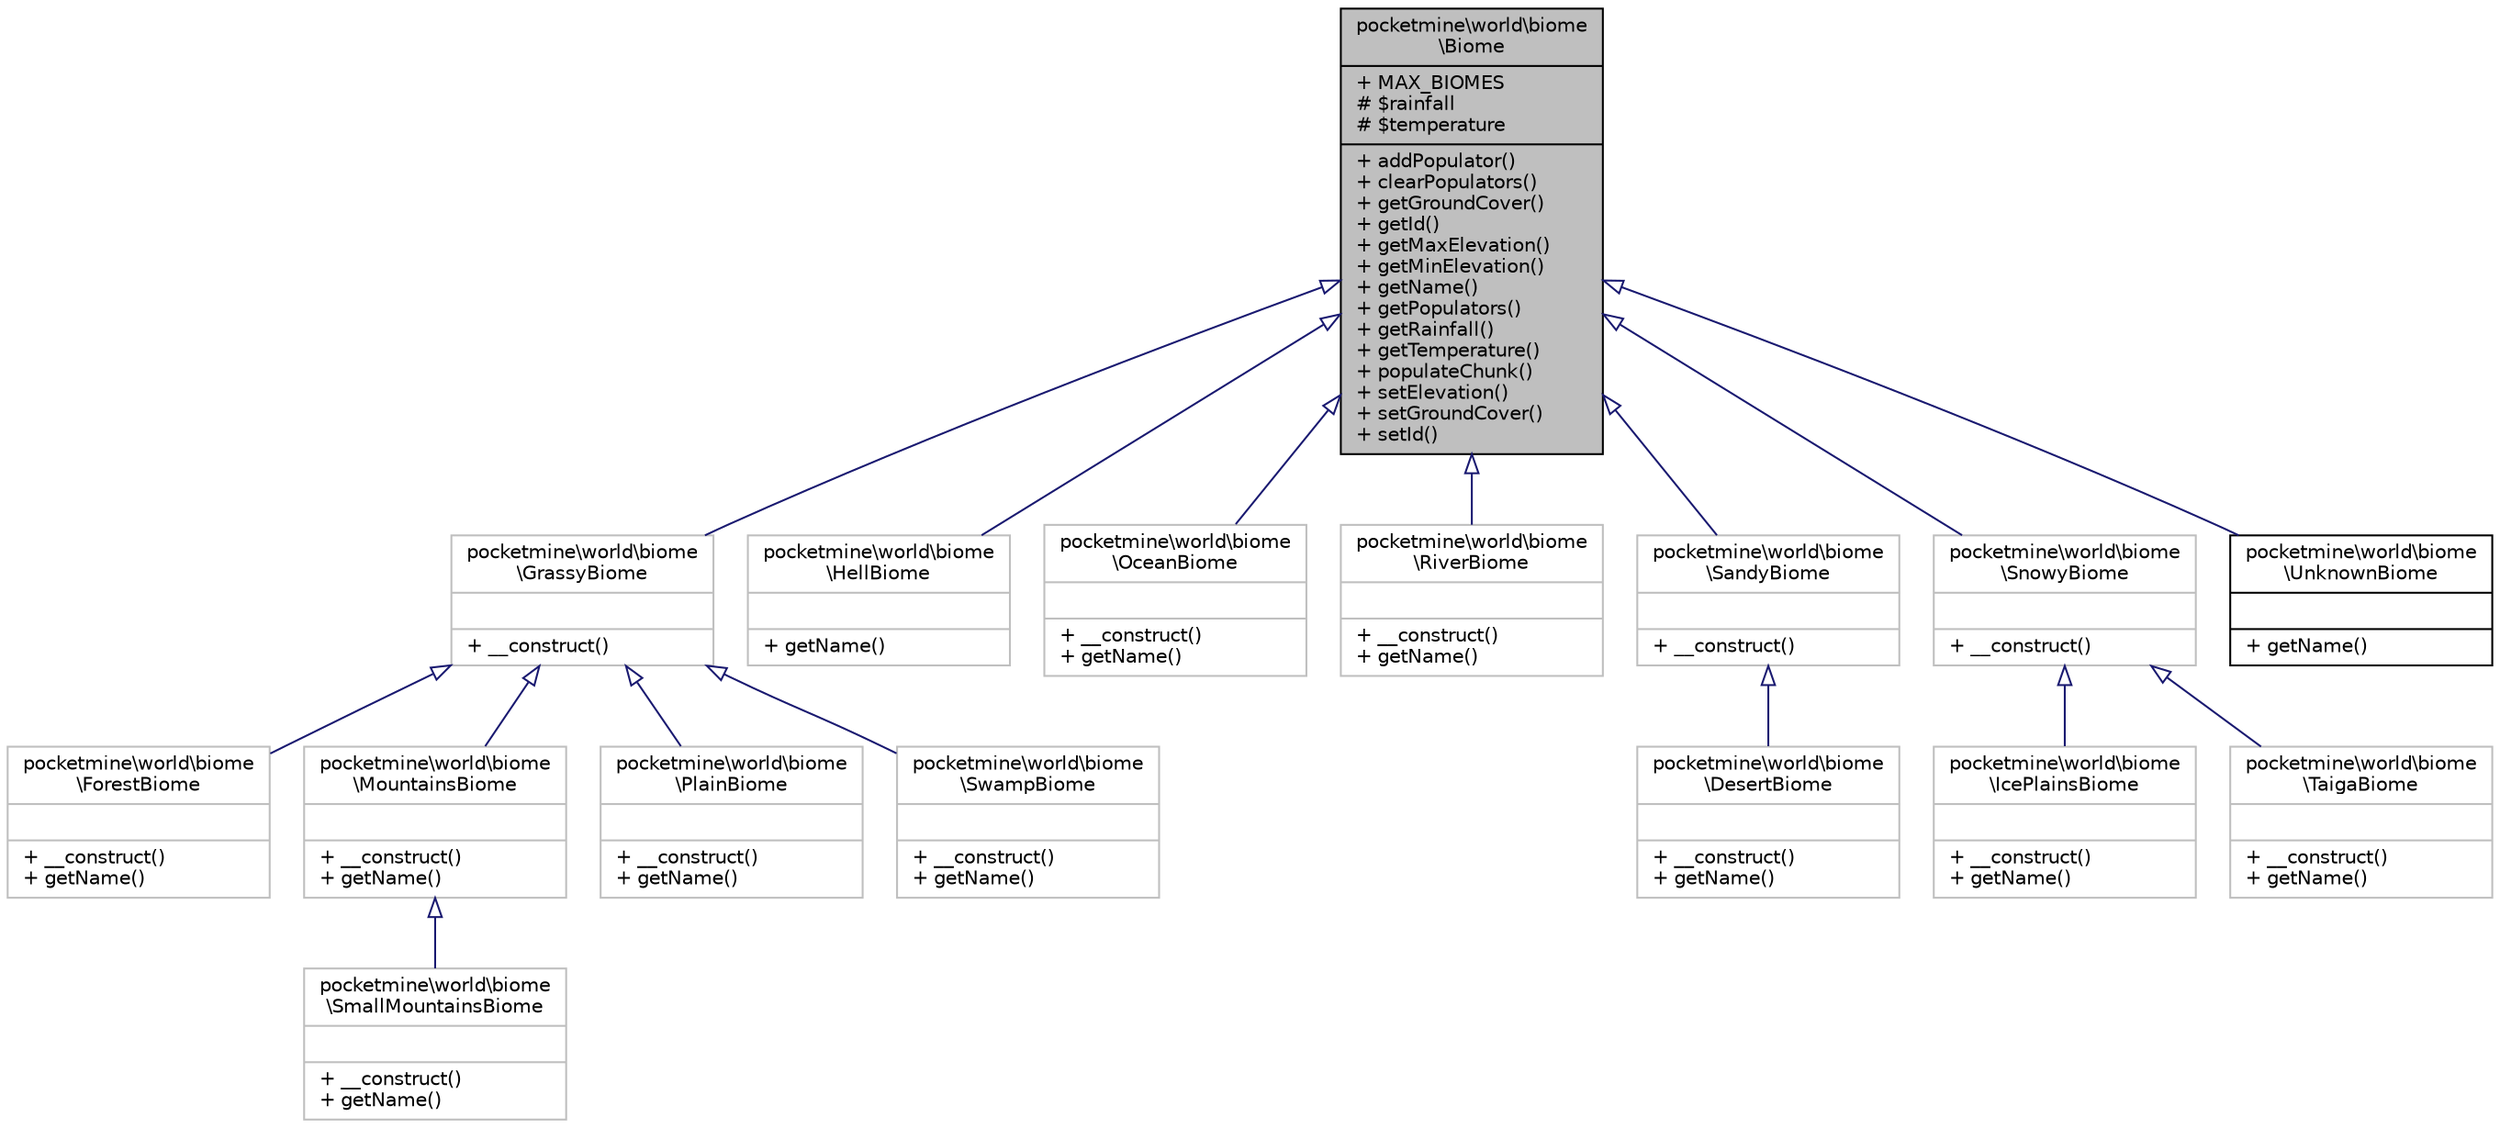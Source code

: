 digraph "pocketmine\world\biome\Biome"
{
 // INTERACTIVE_SVG=YES
 // LATEX_PDF_SIZE
  edge [fontname="Helvetica",fontsize="10",labelfontname="Helvetica",labelfontsize="10"];
  node [fontname="Helvetica",fontsize="10",shape=record];
  Node1 [label="{pocketmine\\world\\biome\l\\Biome\n|+ MAX_BIOMES\l# $rainfall\l# $temperature\l|+ addPopulator()\l+ clearPopulators()\l+ getGroundCover()\l+ getId()\l+ getMaxElevation()\l+ getMinElevation()\l+ getName()\l+ getPopulators()\l+ getRainfall()\l+ getTemperature()\l+ populateChunk()\l+ setElevation()\l+ setGroundCover()\l+ setId()\l}",height=0.2,width=0.4,color="black", fillcolor="grey75", style="filled", fontcolor="black",tooltip=" "];
  Node1 -> Node2 [dir="back",color="midnightblue",fontsize="10",style="solid",arrowtail="onormal",fontname="Helvetica"];
  Node2 [label="{pocketmine\\world\\biome\l\\GrassyBiome\n||+ __construct()\l}",height=0.2,width=0.4,color="grey75", fillcolor="white", style="filled",URL="$d8/db5/classpocketmine_1_1world_1_1biome_1_1_grassy_biome.html",tooltip=" "];
  Node2 -> Node3 [dir="back",color="midnightblue",fontsize="10",style="solid",arrowtail="onormal",fontname="Helvetica"];
  Node3 [label="{pocketmine\\world\\biome\l\\ForestBiome\n||+ __construct()\l+ getName()\l}",height=0.2,width=0.4,color="grey75", fillcolor="white", style="filled",URL="$de/df1/classpocketmine_1_1world_1_1biome_1_1_forest_biome.html",tooltip=" "];
  Node2 -> Node4 [dir="back",color="midnightblue",fontsize="10",style="solid",arrowtail="onormal",fontname="Helvetica"];
  Node4 [label="{pocketmine\\world\\biome\l\\MountainsBiome\n||+ __construct()\l+ getName()\l}",height=0.2,width=0.4,color="grey75", fillcolor="white", style="filled",URL="$d8/da8/classpocketmine_1_1world_1_1biome_1_1_mountains_biome.html",tooltip=" "];
  Node4 -> Node5 [dir="back",color="midnightblue",fontsize="10",style="solid",arrowtail="onormal",fontname="Helvetica"];
  Node5 [label="{pocketmine\\world\\biome\l\\SmallMountainsBiome\n||+ __construct()\l+ getName()\l}",height=0.2,width=0.4,color="grey75", fillcolor="white", style="filled",URL="$d9/dae/classpocketmine_1_1world_1_1biome_1_1_small_mountains_biome.html",tooltip=" "];
  Node2 -> Node6 [dir="back",color="midnightblue",fontsize="10",style="solid",arrowtail="onormal",fontname="Helvetica"];
  Node6 [label="{pocketmine\\world\\biome\l\\PlainBiome\n||+ __construct()\l+ getName()\l}",height=0.2,width=0.4,color="grey75", fillcolor="white", style="filled",URL="$d7/d60/classpocketmine_1_1world_1_1biome_1_1_plain_biome.html",tooltip=" "];
  Node2 -> Node7 [dir="back",color="midnightblue",fontsize="10",style="solid",arrowtail="onormal",fontname="Helvetica"];
  Node7 [label="{pocketmine\\world\\biome\l\\SwampBiome\n||+ __construct()\l+ getName()\l}",height=0.2,width=0.4,color="grey75", fillcolor="white", style="filled",URL="$d1/dd8/classpocketmine_1_1world_1_1biome_1_1_swamp_biome.html",tooltip=" "];
  Node1 -> Node8 [dir="back",color="midnightblue",fontsize="10",style="solid",arrowtail="onormal",fontname="Helvetica"];
  Node8 [label="{pocketmine\\world\\biome\l\\HellBiome\n||+ getName()\l}",height=0.2,width=0.4,color="grey75", fillcolor="white", style="filled",URL="$da/d10/classpocketmine_1_1world_1_1biome_1_1_hell_biome.html",tooltip=" "];
  Node1 -> Node9 [dir="back",color="midnightblue",fontsize="10",style="solid",arrowtail="onormal",fontname="Helvetica"];
  Node9 [label="{pocketmine\\world\\biome\l\\OceanBiome\n||+ __construct()\l+ getName()\l}",height=0.2,width=0.4,color="grey75", fillcolor="white", style="filled",URL="$dd/df1/classpocketmine_1_1world_1_1biome_1_1_ocean_biome.html",tooltip=" "];
  Node1 -> Node10 [dir="back",color="midnightblue",fontsize="10",style="solid",arrowtail="onormal",fontname="Helvetica"];
  Node10 [label="{pocketmine\\world\\biome\l\\RiverBiome\n||+ __construct()\l+ getName()\l}",height=0.2,width=0.4,color="grey75", fillcolor="white", style="filled",URL="$d5/d52/classpocketmine_1_1world_1_1biome_1_1_river_biome.html",tooltip=" "];
  Node1 -> Node11 [dir="back",color="midnightblue",fontsize="10",style="solid",arrowtail="onormal",fontname="Helvetica"];
  Node11 [label="{pocketmine\\world\\biome\l\\SandyBiome\n||+ __construct()\l}",height=0.2,width=0.4,color="grey75", fillcolor="white", style="filled",URL="$d4/dce/classpocketmine_1_1world_1_1biome_1_1_sandy_biome.html",tooltip=" "];
  Node11 -> Node12 [dir="back",color="midnightblue",fontsize="10",style="solid",arrowtail="onormal",fontname="Helvetica"];
  Node12 [label="{pocketmine\\world\\biome\l\\DesertBiome\n||+ __construct()\l+ getName()\l}",height=0.2,width=0.4,color="grey75", fillcolor="white", style="filled",URL="$d3/d39/classpocketmine_1_1world_1_1biome_1_1_desert_biome.html",tooltip=" "];
  Node1 -> Node13 [dir="back",color="midnightblue",fontsize="10",style="solid",arrowtail="onormal",fontname="Helvetica"];
  Node13 [label="{pocketmine\\world\\biome\l\\SnowyBiome\n||+ __construct()\l}",height=0.2,width=0.4,color="grey75", fillcolor="white", style="filled",URL="$dd/d55/classpocketmine_1_1world_1_1biome_1_1_snowy_biome.html",tooltip=" "];
  Node13 -> Node14 [dir="back",color="midnightblue",fontsize="10",style="solid",arrowtail="onormal",fontname="Helvetica"];
  Node14 [label="{pocketmine\\world\\biome\l\\IcePlainsBiome\n||+ __construct()\l+ getName()\l}",height=0.2,width=0.4,color="grey75", fillcolor="white", style="filled",URL="$d9/d42/classpocketmine_1_1world_1_1biome_1_1_ice_plains_biome.html",tooltip=" "];
  Node13 -> Node15 [dir="back",color="midnightblue",fontsize="10",style="solid",arrowtail="onormal",fontname="Helvetica"];
  Node15 [label="{pocketmine\\world\\biome\l\\TaigaBiome\n||+ __construct()\l+ getName()\l}",height=0.2,width=0.4,color="grey75", fillcolor="white", style="filled",URL="$da/d14/classpocketmine_1_1world_1_1biome_1_1_taiga_biome.html",tooltip=" "];
  Node1 -> Node16 [dir="back",color="midnightblue",fontsize="10",style="solid",arrowtail="onormal",fontname="Helvetica"];
  Node16 [label="{pocketmine\\world\\biome\l\\UnknownBiome\n||+ getName()\l}",height=0.2,width=0.4,color="black", fillcolor="white", style="filled",URL="$d8/d8c/classpocketmine_1_1world_1_1biome_1_1_unknown_biome.html",tooltip=" "];
}
